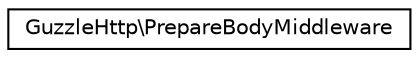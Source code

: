 digraph "Graphical Class Hierarchy"
{
  edge [fontname="Helvetica",fontsize="10",labelfontname="Helvetica",labelfontsize="10"];
  node [fontname="Helvetica",fontsize="10",shape=record];
  rankdir="LR";
  Node0 [label="GuzzleHttp\\PrepareBodyMiddleware",height=0.2,width=0.4,color="black", fillcolor="white", style="filled",URL="$classGuzzleHttp_1_1PrepareBodyMiddleware.html"];
}
